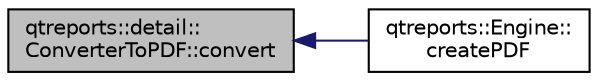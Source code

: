 digraph "qtreports::detail::ConverterToPDF::convert"
{
 // INTERACTIVE_SVG=YES
  bgcolor="transparent";
  edge [fontname="Helvetica",fontsize="10",labelfontname="Helvetica",labelfontsize="10"];
  node [fontname="Helvetica",fontsize="10",shape=record];
  rankdir="LR";
  Node1 [label="qtreports::detail::\lConverterToPDF::convert",height=0.2,width=0.4,color="black", fillcolor="grey75", style="filled", fontcolor="black"];
  Node1 -> Node2 [dir="back",color="midnightblue",fontsize="10",style="solid",fontname="Helvetica"];
  Node2 [label="qtreports::Engine::\lcreatePDF",height=0.2,width=0.4,color="black",URL="$classqtreports_1_1_engine.html#a34b6ccdf31af3bd275d9fb95100c6bda",tooltip="Создает PDF документ отчета по указанному пути "];
}
